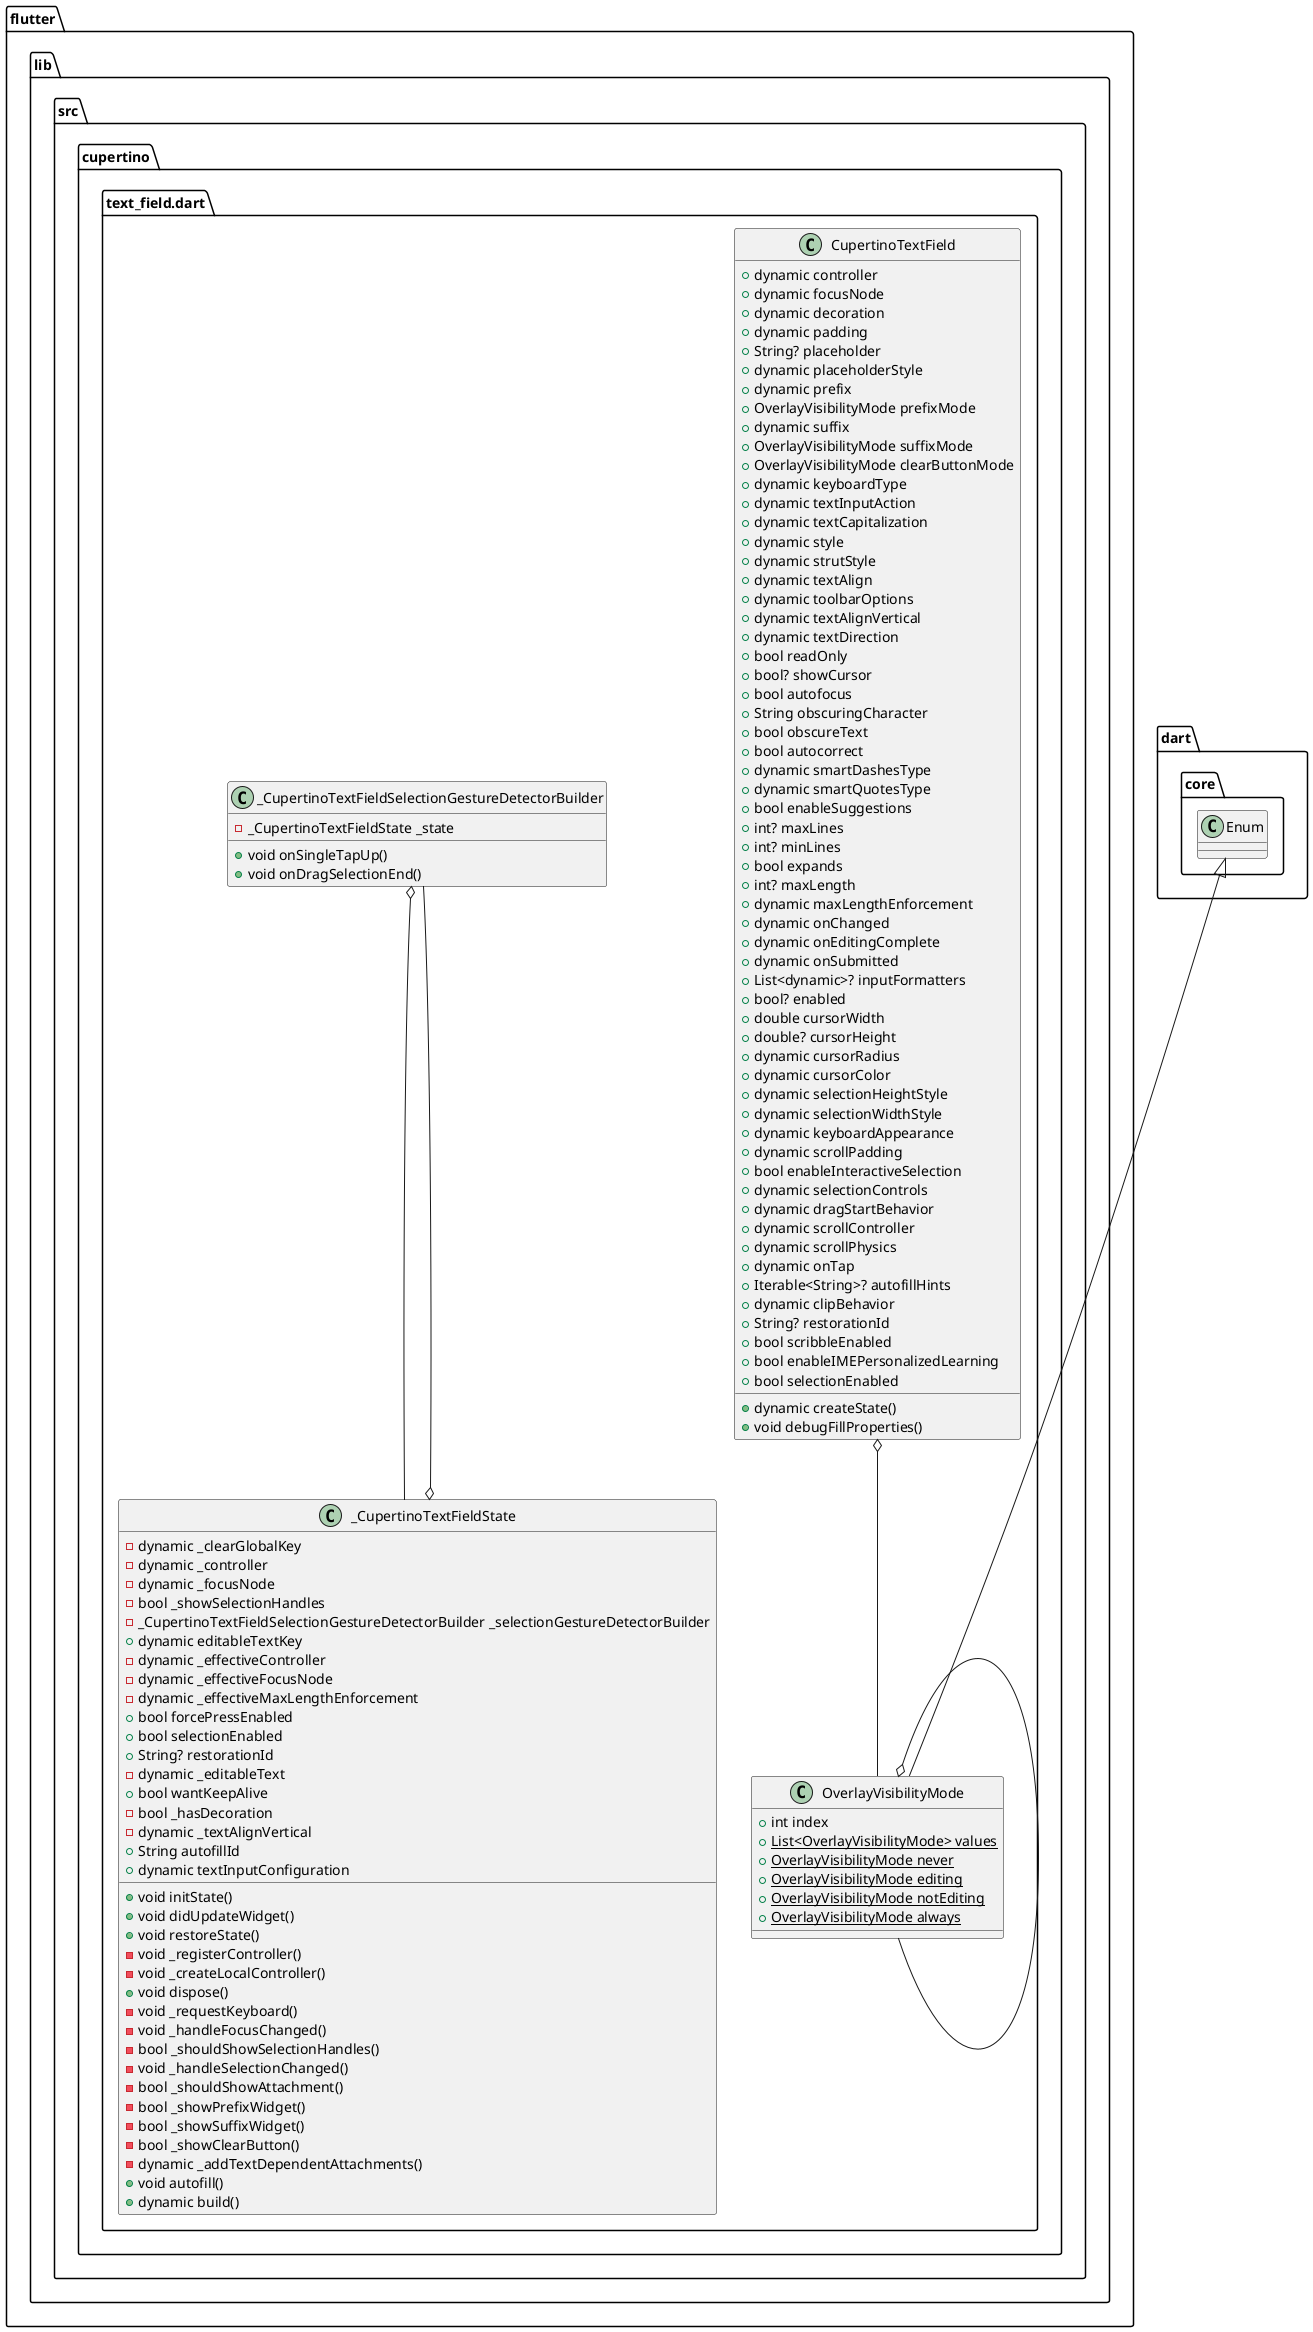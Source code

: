 @startuml
set namespaceSeparator ::

class "flutter::lib::src::cupertino::text_field.dart::_CupertinoTextFieldSelectionGestureDetectorBuilder" {
  -_CupertinoTextFieldState _state
  +void onSingleTapUp()
  +void onDragSelectionEnd()
}

"flutter::lib::src::cupertino::text_field.dart::_CupertinoTextFieldSelectionGestureDetectorBuilder" o-- "flutter::lib::src::cupertino::text_field.dart::_CupertinoTextFieldState"

class "flutter::lib::src::cupertino::text_field.dart::CupertinoTextField" {
  +dynamic controller
  +dynamic focusNode
  +dynamic decoration
  +dynamic padding
  +String? placeholder
  +dynamic placeholderStyle
  +dynamic prefix
  +OverlayVisibilityMode prefixMode
  +dynamic suffix
  +OverlayVisibilityMode suffixMode
  +OverlayVisibilityMode clearButtonMode
  +dynamic keyboardType
  +dynamic textInputAction
  +dynamic textCapitalization
  +dynamic style
  +dynamic strutStyle
  +dynamic textAlign
  +dynamic toolbarOptions
  +dynamic textAlignVertical
  +dynamic textDirection
  +bool readOnly
  +bool? showCursor
  +bool autofocus
  +String obscuringCharacter
  +bool obscureText
  +bool autocorrect
  +dynamic smartDashesType
  +dynamic smartQuotesType
  +bool enableSuggestions
  +int? maxLines
  +int? minLines
  +bool expands
  +int? maxLength
  +dynamic maxLengthEnforcement
  +dynamic onChanged
  +dynamic onEditingComplete
  +dynamic onSubmitted
  +List<dynamic>? inputFormatters
  +bool? enabled
  +double cursorWidth
  +double? cursorHeight
  +dynamic cursorRadius
  +dynamic cursorColor
  +dynamic selectionHeightStyle
  +dynamic selectionWidthStyle
  +dynamic keyboardAppearance
  +dynamic scrollPadding
  +bool enableInteractiveSelection
  +dynamic selectionControls
  +dynamic dragStartBehavior
  +dynamic scrollController
  +dynamic scrollPhysics
  +dynamic onTap
  +Iterable<String>? autofillHints
  +dynamic clipBehavior
  +String? restorationId
  +bool scribbleEnabled
  +bool enableIMEPersonalizedLearning
  +bool selectionEnabled
  +dynamic createState()
  +void debugFillProperties()
}

"flutter::lib::src::cupertino::text_field.dart::CupertinoTextField" o-- "flutter::lib::src::cupertino::text_field.dart::OverlayVisibilityMode"

class "flutter::lib::src::cupertino::text_field.dart::_CupertinoTextFieldState" {
  -dynamic _clearGlobalKey
  -dynamic _controller
  -dynamic _focusNode
  -bool _showSelectionHandles
  -_CupertinoTextFieldSelectionGestureDetectorBuilder _selectionGestureDetectorBuilder
  +dynamic editableTextKey
  -dynamic _effectiveController
  -dynamic _effectiveFocusNode
  -dynamic _effectiveMaxLengthEnforcement
  +bool forcePressEnabled
  +bool selectionEnabled
  +String? restorationId
  -dynamic _editableText
  +bool wantKeepAlive
  -bool _hasDecoration
  -dynamic _textAlignVertical
  +String autofillId
  +dynamic textInputConfiguration
  +void initState()
  +void didUpdateWidget()
  +void restoreState()
  -void _registerController()
  -void _createLocalController()
  +void dispose()
  -void _requestKeyboard()
  -void _handleFocusChanged()
  -bool _shouldShowSelectionHandles()
  -void _handleSelectionChanged()
  -bool _shouldShowAttachment()
  -bool _showPrefixWidget()
  -bool _showSuffixWidget()
  -bool _showClearButton()
  -dynamic _addTextDependentAttachments()
  +void autofill()
  +dynamic build()
}

"flutter::lib::src::cupertino::text_field.dart::_CupertinoTextFieldState" o-- "flutter::lib::src::cupertino::text_field.dart::_CupertinoTextFieldSelectionGestureDetectorBuilder"

class "flutter::lib::src::cupertino::text_field.dart::OverlayVisibilityMode" {
  +int index
  {static} +List<OverlayVisibilityMode> values
  {static} +OverlayVisibilityMode never
  {static} +OverlayVisibilityMode editing
  {static} +OverlayVisibilityMode notEditing
  {static} +OverlayVisibilityMode always
}

"flutter::lib::src::cupertino::text_field.dart::OverlayVisibilityMode" o-- "flutter::lib::src::cupertino::text_field.dart::OverlayVisibilityMode"
"dart::core::Enum" <|-- "flutter::lib::src::cupertino::text_field.dart::OverlayVisibilityMode"


@enduml